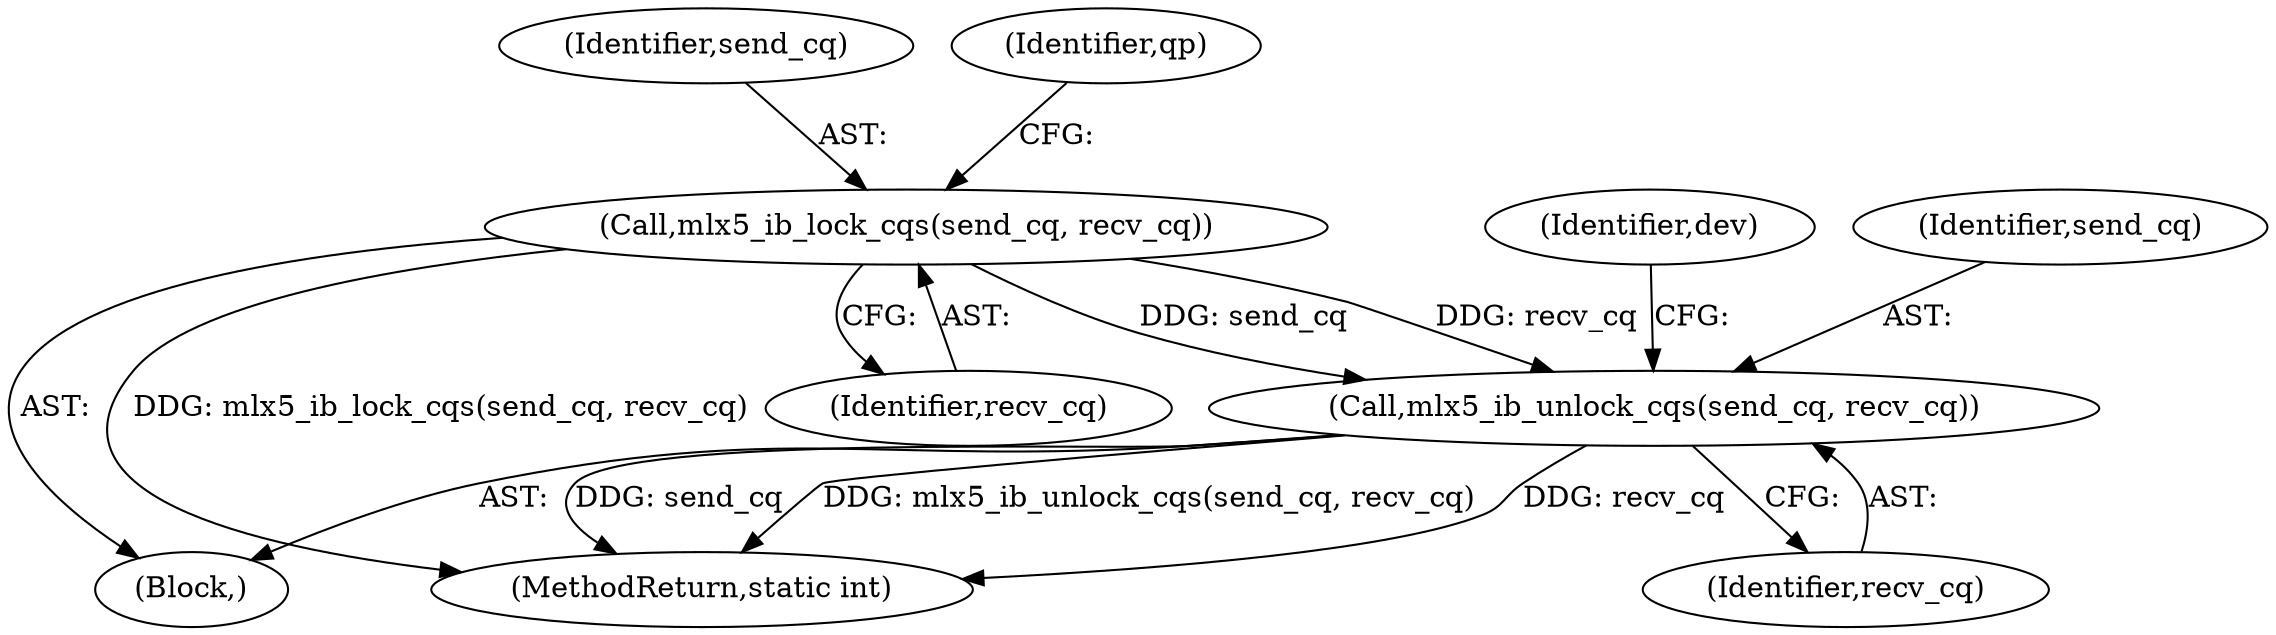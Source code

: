 digraph "0_linux_0625b4ba1a5d4703c7fb01c497bd6c156908af00@pointer" {
"1001390" [label="(Call,mlx5_ib_unlock_cqs(send_cq, recv_cq))"];
"1001356" [label="(Call,mlx5_ib_lock_cqs(send_cq, recv_cq))"];
"1001357" [label="(Identifier,send_cq)"];
"1000111" [label="(Block,)"];
"1001362" [label="(Identifier,qp)"];
"1001396" [label="(Identifier,dev)"];
"1001358" [label="(Identifier,recv_cq)"];
"1001390" [label="(Call,mlx5_ib_unlock_cqs(send_cq, recv_cq))"];
"1001392" [label="(Identifier,recv_cq)"];
"1001391" [label="(Identifier,send_cq)"];
"1001356" [label="(Call,mlx5_ib_lock_cqs(send_cq, recv_cq))"];
"1001428" [label="(MethodReturn,static int)"];
"1001390" -> "1000111"  [label="AST: "];
"1001390" -> "1001392"  [label="CFG: "];
"1001391" -> "1001390"  [label="AST: "];
"1001392" -> "1001390"  [label="AST: "];
"1001396" -> "1001390"  [label="CFG: "];
"1001390" -> "1001428"  [label="DDG: recv_cq"];
"1001390" -> "1001428"  [label="DDG: send_cq"];
"1001390" -> "1001428"  [label="DDG: mlx5_ib_unlock_cqs(send_cq, recv_cq)"];
"1001356" -> "1001390"  [label="DDG: send_cq"];
"1001356" -> "1001390"  [label="DDG: recv_cq"];
"1001356" -> "1000111"  [label="AST: "];
"1001356" -> "1001358"  [label="CFG: "];
"1001357" -> "1001356"  [label="AST: "];
"1001358" -> "1001356"  [label="AST: "];
"1001362" -> "1001356"  [label="CFG: "];
"1001356" -> "1001428"  [label="DDG: mlx5_ib_lock_cqs(send_cq, recv_cq)"];
}
